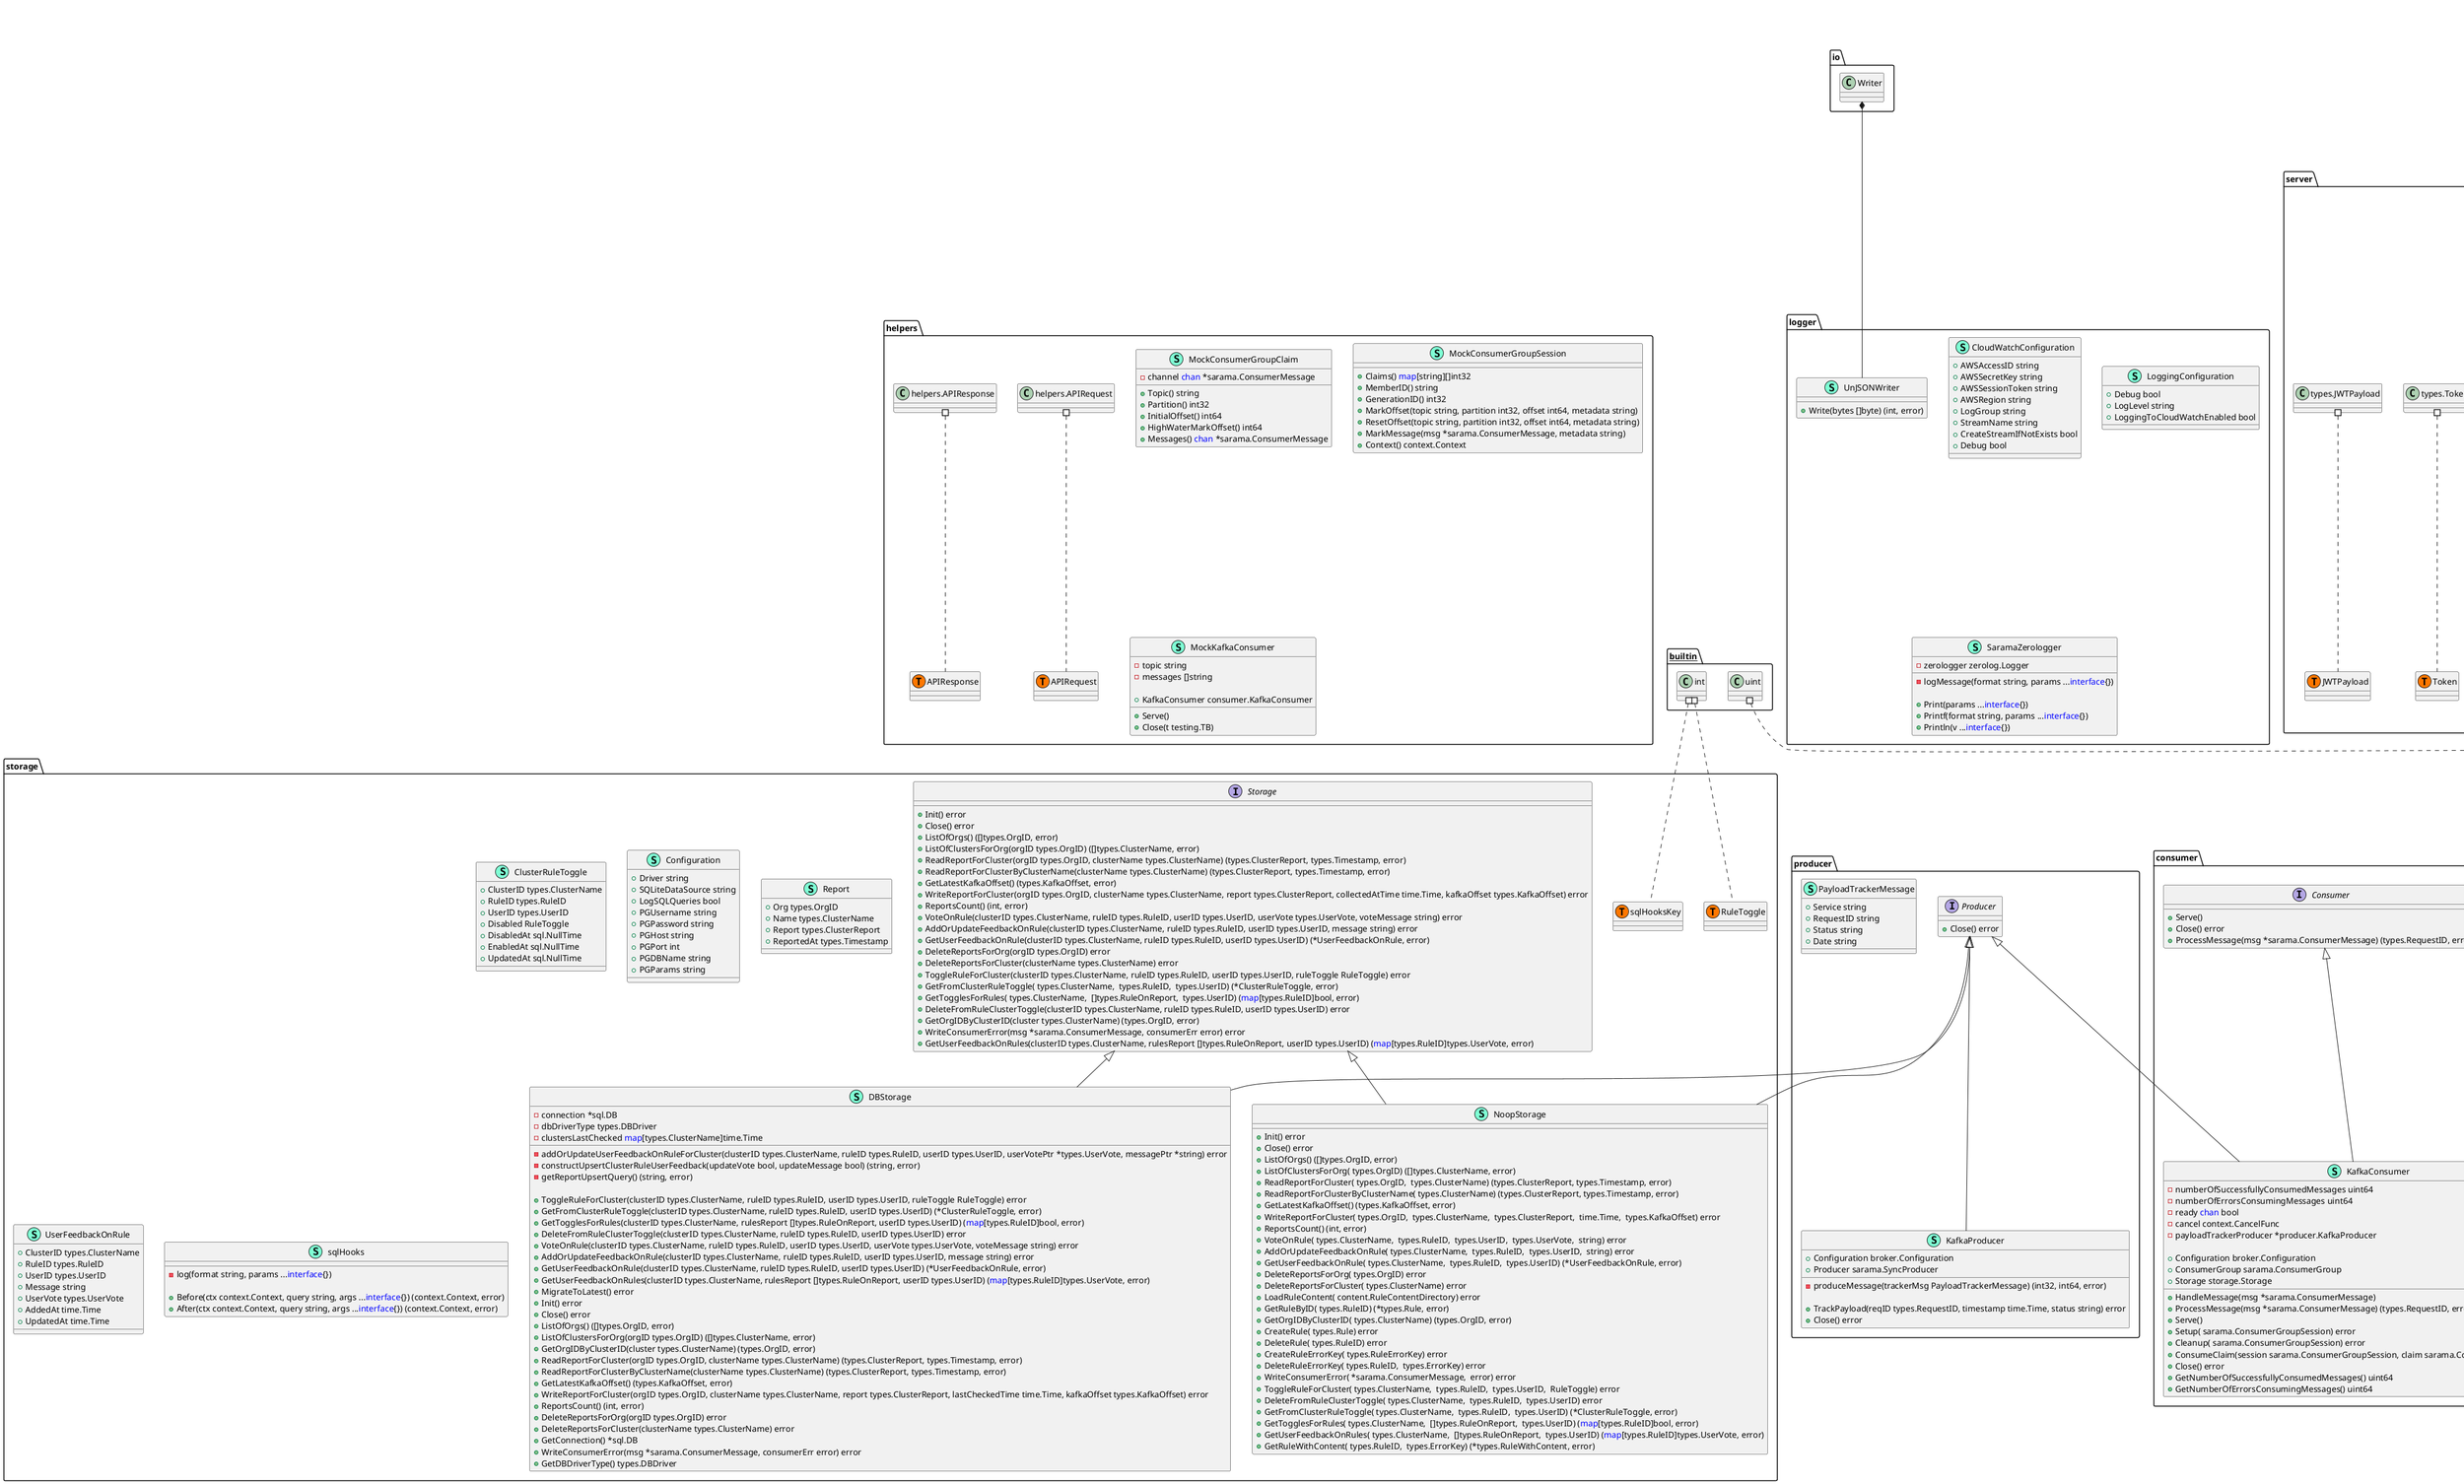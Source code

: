 @startuml
namespace broker {
    class Configuration << (S,Aquamarine) >> {
        + Address string
        + Topic string
        + PayloadTrackerTopic string
        + ServiceName string
        + Group string
        + Enabled bool
        + OrgWhitelist golang-set.Set
        + OrgWhitelistEnabled bool

    }
}


namespace consumer {
    interface Consumer  {
        + Serve() 
        + Close() error
        + ProcessMessage(msg *sarama.ConsumerMessage) (types.RequestID, error)

    }
    class KafkaConsumer << (S,Aquamarine) >> {
        - numberOfSuccessfullyConsumedMessages uint64
        - numberOfErrorsConsumingMessages uint64
        - ready <font color=blue>chan</font> bool
        - cancel context.CancelFunc
        - payloadTrackerProducer *producer.KafkaProducer

        + Configuration broker.Configuration
        + ConsumerGroup sarama.ConsumerGroup
        + Storage storage.Storage

        + HandleMessage(msg *sarama.ConsumerMessage) 
        + ProcessMessage(msg *sarama.ConsumerMessage) (types.RequestID, error)
        + Serve() 
        + Setup( sarama.ConsumerGroupSession) error
        + Cleanup( sarama.ConsumerGroupSession) error
        + ConsumeClaim(session sarama.ConsumerGroupSession, claim sarama.ConsumerGroupClaim) error
        + Close() error
        + GetNumberOfSuccessfullyConsumedMessages() uint64
        + GetNumberOfErrorsConsumingMessages() uint64

    }
    class consumer.Report << (T, #FF7700) >>  {
    }
    class incomingMessage << (S,Aquamarine) >> {
        + Organization *types.OrgID
        + ClusterName *types.ClusterName
        + Report *Report
        + LastChecked string
        + RequestID types.RequestID

    }
    class "<font color=blue>map</font>[string]*json.RawMessage" as fontcolorbluemapfontstringjsonRawMessage {
        'This class was created so that we can correctly have an alias pointing to this name. Since it contains dots that can break namespaces
    }
}

"consumer.Consumer" <|-- "consumer.KafkaConsumer"
"producer.Producer" <|-- "consumer.KafkaConsumer"

namespace helpers {
    class MockConsumerGroupClaim << (S,Aquamarine) >> {
        - channel <font color=blue>chan</font> *sarama.ConsumerMessage

        + Topic() string
        + Partition() int32
        + InitialOffset() int64
        + HighWaterMarkOffset() int64
        + Messages() <font color=blue>chan</font> *sarama.ConsumerMessage

    }
    class MockConsumerGroupSession << (S,Aquamarine) >> {
        + Claims() <font color=blue>map</font>[string][]int32
        + MemberID() string
        + GenerationID() int32
        + MarkOffset(topic string, partition int32, offset int64, metadata string) 
        + ResetOffset(topic string, partition int32, offset int64, metadata string) 
        + MarkMessage(msg *sarama.ConsumerMessage, metadata string) 
        + Context() context.Context

    }
    class MockKafkaConsumer << (S,Aquamarine) >> {
        - topic string
        - messages []string

        + KafkaConsumer consumer.KafkaConsumer

        + Serve() 
        + Close(t testing.TB) 

    }
    class helpers.APIRequest << (T, #FF7700) >>  {
    }
    class helpers.APIResponse << (T, #FF7700) >>  {
    }
    class "helpers.APIRequest" as helpersAPIRequest {
        'This class was created so that we can correctly have an alias pointing to this name. Since it contains dots that can break namespaces
    }
    class "helpers.APIResponse" as helpersAPIResponse {
        'This class was created so that we can correctly have an alias pointing to this name. Since it contains dots that can break namespaces
    }
}


namespace logger {
    class CloudWatchConfiguration << (S,Aquamarine) >> {
        + AWSAccessID string
        + AWSSecretKey string
        + AWSSessionToken string
        + AWSRegion string
        + LogGroup string
        + StreamName string
        + CreateStreamIfNotExists bool
        + Debug bool

    }
    class LoggingConfiguration << (S,Aquamarine) >> {
        + Debug bool
        + LogLevel string
        + LoggingToCloudWatchEnabled bool

    }
    class SaramaZerologger << (S,Aquamarine) >> {
        - zerologger zerolog.Logger

        - logMessage(format string, params ...<font color=blue>interface</font>{}) 

        + Print(params ...<font color=blue>interface</font>{}) 
        + Printf(format string, params ...<font color=blue>interface</font>{}) 
        + Println(v ...<font color=blue>interface</font>{}) 

    }
    class UnJSONWriter << (S,Aquamarine) >> {
        + Write(bytes []byte) (int, error)

    }
}
"io.Writer" *-- "logger.UnJSONWriter"


namespace migration {
    class Migration << (S,Aquamarine) >> {
        + StepUp Step
        + StepDown Step

    }
    class migration.Step << (T, #FF7700) >>  {
    }
    class migration.Version << (T, #FF7700) >>  {
    }
    class "<font color=blue>func</font>(*sql.Tx, types.DBDriver) error" as fontcolorbluefuncfontsqlTxtypesDBDrivererror {
        'This class was created so that we can correctly have an alias pointing to this name. Since it contains dots that can break namespaces
    }
}


namespace producer {
    class KafkaProducer << (S,Aquamarine) >> {
        + Configuration broker.Configuration
        + Producer sarama.SyncProducer

        - produceMessage(trackerMsg PayloadTrackerMessage) (int32, int64, error)

        + TrackPayload(reqID types.RequestID, timestamp time.Time, status string) error
        + Close() error

    }
    class PayloadTrackerMessage << (S,Aquamarine) >> {
        + Service string
        + RequestID string
        + Status string
        + Date string

    }
    interface Producer  {
        + Close() error

    }
}

"producer.Producer" <|-- "producer.KafkaProducer"

namespace server {
    class AuthenticationError << (S,Aquamarine) >> {
        - errString string

        + Error() string

    }
    class Configuration << (S,Aquamarine) >> {
        + Address string
        + APIPrefix string
        + APISpecFile string
        + Debug bool
        + Auth bool
        + AuthType string

    }
    class HTTPServer << (S,Aquamarine) >> {
        + Config Configuration
        + Storage storage.Storage
        + Serv *http.Server

        - addDebugEndpointsToRouter(router *mux.Router) 
        - addEndpointsToRouter(router *mux.Router) 
        - mainEndpoint(writer http.ResponseWriter, _ *http.Request) 
        - listOfOrganizations(writer http.ResponseWriter, _ *http.Request) 
        - listOfClustersForOrganization(writer http.ResponseWriter, request *http.Request) 
        - readReportForCluster(writer http.ResponseWriter, request *http.Request) 
        - checkUserClusterPermissions(writer http.ResponseWriter, request *http.Request, clusterID types.ClusterName) error
        - deleteOrganizations(writer http.ResponseWriter, request *http.Request) 
        - deleteClusters(writer http.ResponseWriter, request *http.Request) 
        - serveAPISpecFile(writer http.ResponseWriter, request *http.Request) 
        - handleOptionsMethod(nextHandler http.Handler) http.Handler
        - getAuthTokenHeader(w http.ResponseWriter, r *http.Request) (string, error)
        - readFeedbackRequestBody(writer http.ResponseWriter, request *http.Request) (types.FeedbackRequest, bool)
        - likeRule(writer http.ResponseWriter, request *http.Request) 
        - dislikeRule(writer http.ResponseWriter, request *http.Request) 
        - resetVoteOnRule(writer http.ResponseWriter, request *http.Request) 
        - voteOnRule(writer http.ResponseWriter, request *http.Request, userVote types.UserVote) 
        - getVoteOnRule(writer http.ResponseWriter, request *http.Request) 
        - readClusterRuleUserParams(writer http.ResponseWriter, request *http.Request) (types.ClusterName, types.RuleID, types.UserID, bool)
        - disableRuleForCluster(writer http.ResponseWriter, request *http.Request) 
        - enableRuleForCluster(writer http.ResponseWriter, request *http.Request) 
        - toggleRuleForCluster(writer http.ResponseWriter, request *http.Request, toggleRule storage.RuleToggle) 
        - getFeedbackAndTogglesOnRules(clusterName types.ClusterName, userID types.UserID, rules []types.RuleOnReport) ([]types.RuleOnReport, error)

        + LogRequest(nextHandler http.Handler) http.Handler
        + Initialize() http.Handler
        + Start() error
        + Stop(ctx context.Context) error
        + Authentication(next http.Handler, noAuthURLs []string) http.Handler
        + GetCurrentUserID(request *http.Request) (types.UserID, error)

    }
    class NoBodyError << (S,Aquamarine) >> {
        + Error() string

    }
    class RouterMissingParamError << (S,Aquamarine) >> {
        - paramName string

        + Error() string

    }
    class RouterParsingError << (S,Aquamarine) >> {
        - paramName string
        - paramValue <font color=blue>interface</font>{}
        - errString string

        + Error() string

    }
    class loggingResponseWriter << (S,Aquamarine) >> {
        + WriteHeader(statusCode int) 

    }
    class server.Identity << (T, #FF7700) >>  {
    }
    class server.Internal << (T, #FF7700) >>  {
    }
    class server.JWTPayload << (T, #FF7700) >>  {
    }
    class server.Token << (T, #FF7700) >>  {
    }
    class "types.Internal" as typesInternal {
        'This class was created so that we can correctly have an alias pointing to this name. Since it contains dots that can break namespaces
    }
    class "types.Identity" as typesIdentity {
        'This class was created so that we can correctly have an alias pointing to this name. Since it contains dots that can break namespaces
    }
    class "types.Token" as typesToken {
        'This class was created so that we can correctly have an alias pointing to this name. Since it contains dots that can break namespaces
    }
    class "types.JWTPayload" as typesJWTPayload {
        'This class was created so that we can correctly have an alias pointing to this name. Since it contains dots that can break namespaces
    }
}
"http.ResponseWriter" *-- "server.loggingResponseWriter"


namespace storage {
    class ClusterRuleToggle << (S,Aquamarine) >> {
        + ClusterID types.ClusterName
        + RuleID types.RuleID
        + UserID types.UserID
        + Disabled RuleToggle
        + DisabledAt sql.NullTime
        + EnabledAt sql.NullTime
        + UpdatedAt sql.NullTime

    }
    class Configuration << (S,Aquamarine) >> {
        + Driver string
        + SQLiteDataSource string
        + LogSQLQueries bool
        + PGUsername string
        + PGPassword string
        + PGHost string
        + PGPort int
        + PGDBName string
        + PGParams string

    }
    class DBStorage << (S,Aquamarine) >> {
        - connection *sql.DB
        - dbDriverType types.DBDriver
        - clustersLastChecked <font color=blue>map</font>[types.ClusterName]time.Time

        - addOrUpdateUserFeedbackOnRuleForCluster(clusterID types.ClusterName, ruleID types.RuleID, userID types.UserID, userVotePtr *types.UserVote, messagePtr *string) error
        - constructUpsertClusterRuleUserFeedback(updateVote bool, updateMessage bool) (string, error)
        - getReportUpsertQuery() (string, error)

        + ToggleRuleForCluster(clusterID types.ClusterName, ruleID types.RuleID, userID types.UserID, ruleToggle RuleToggle) error
        + GetFromClusterRuleToggle(clusterID types.ClusterName, ruleID types.RuleID, userID types.UserID) (*ClusterRuleToggle, error)
        + GetTogglesForRules(clusterID types.ClusterName, rulesReport []types.RuleOnReport, userID types.UserID) (<font color=blue>map</font>[types.RuleID]bool, error)
        + DeleteFromRuleClusterToggle(clusterID types.ClusterName, ruleID types.RuleID, userID types.UserID) error
        + VoteOnRule(clusterID types.ClusterName, ruleID types.RuleID, userID types.UserID, userVote types.UserVote, voteMessage string) error
        + AddOrUpdateFeedbackOnRule(clusterID types.ClusterName, ruleID types.RuleID, userID types.UserID, message string) error
        + GetUserFeedbackOnRule(clusterID types.ClusterName, ruleID types.RuleID, userID types.UserID) (*UserFeedbackOnRule, error)
        + GetUserFeedbackOnRules(clusterID types.ClusterName, rulesReport []types.RuleOnReport, userID types.UserID) (<font color=blue>map</font>[types.RuleID]types.UserVote, error)
        + MigrateToLatest() error
        + Init() error
        + Close() error
        + ListOfOrgs() ([]types.OrgID, error)
        + ListOfClustersForOrg(orgID types.OrgID) ([]types.ClusterName, error)
        + GetOrgIDByClusterID(cluster types.ClusterName) (types.OrgID, error)
        + ReadReportForCluster(orgID types.OrgID, clusterName types.ClusterName) (types.ClusterReport, types.Timestamp, error)
        + ReadReportForClusterByClusterName(clusterName types.ClusterName) (types.ClusterReport, types.Timestamp, error)
        + GetLatestKafkaOffset() (types.KafkaOffset, error)
        + WriteReportForCluster(orgID types.OrgID, clusterName types.ClusterName, report types.ClusterReport, lastCheckedTime time.Time, kafkaOffset types.KafkaOffset) error
        + ReportsCount() (int, error)
        + DeleteReportsForOrg(orgID types.OrgID) error
        + DeleteReportsForCluster(clusterName types.ClusterName) error
        + GetConnection() *sql.DB
        + WriteConsumerError(msg *sarama.ConsumerMessage, consumerErr error) error
        + GetDBDriverType() types.DBDriver

    }
    class NoopStorage << (S,Aquamarine) >> {
        + Init() error
        + Close() error
        + ListOfOrgs() ([]types.OrgID, error)
        + ListOfClustersForOrg( types.OrgID) ([]types.ClusterName, error)
        + ReadReportForCluster( types.OrgID,  types.ClusterName) (types.ClusterReport, types.Timestamp, error)
        + ReadReportForClusterByClusterName( types.ClusterName) (types.ClusterReport, types.Timestamp, error)
        + GetLatestKafkaOffset() (types.KafkaOffset, error)
        + WriteReportForCluster( types.OrgID,  types.ClusterName,  types.ClusterReport,  time.Time,  types.KafkaOffset) error
        + ReportsCount() (int, error)
        + VoteOnRule( types.ClusterName,  types.RuleID,  types.UserID,  types.UserVote,  string) error
        + AddOrUpdateFeedbackOnRule( types.ClusterName,  types.RuleID,  types.UserID,  string) error
        + GetUserFeedbackOnRule( types.ClusterName,  types.RuleID,  types.UserID) (*UserFeedbackOnRule, error)
        + DeleteReportsForOrg( types.OrgID) error
        + DeleteReportsForCluster( types.ClusterName) error
        + LoadRuleContent( content.RuleContentDirectory) error
        + GetRuleByID( types.RuleID) (*types.Rule, error)
        + GetOrgIDByClusterID( types.ClusterName) (types.OrgID, error)
        + CreateRule( types.Rule) error
        + DeleteRule( types.RuleID) error
        + CreateRuleErrorKey( types.RuleErrorKey) error
        + DeleteRuleErrorKey( types.RuleID,  types.ErrorKey) error
        + WriteConsumerError( *sarama.ConsumerMessage,  error) error
        + ToggleRuleForCluster( types.ClusterName,  types.RuleID,  types.UserID,  RuleToggle) error
        + DeleteFromRuleClusterToggle( types.ClusterName,  types.RuleID,  types.UserID) error
        + GetFromClusterRuleToggle( types.ClusterName,  types.RuleID,  types.UserID) (*ClusterRuleToggle, error)
        + GetTogglesForRules( types.ClusterName,  []types.RuleOnReport,  types.UserID) (<font color=blue>map</font>[types.RuleID]bool, error)
        + GetUserFeedbackOnRules( types.ClusterName,  []types.RuleOnReport,  types.UserID) (<font color=blue>map</font>[types.RuleID]types.UserVote, error)
        + GetRuleWithContent( types.RuleID,  types.ErrorKey) (*types.RuleWithContent, error)

    }
    class Report << (S,Aquamarine) >> {
        + Org types.OrgID
        + Name types.ClusterName
        + Report types.ClusterReport
        + ReportedAt types.Timestamp

    }
    interface Storage  {
        + Init() error
        + Close() error
        + ListOfOrgs() ([]types.OrgID, error)
        + ListOfClustersForOrg(orgID types.OrgID) ([]types.ClusterName, error)
        + ReadReportForCluster(orgID types.OrgID, clusterName types.ClusterName) (types.ClusterReport, types.Timestamp, error)
        + ReadReportForClusterByClusterName(clusterName types.ClusterName) (types.ClusterReport, types.Timestamp, error)
        + GetLatestKafkaOffset() (types.KafkaOffset, error)
        + WriteReportForCluster(orgID types.OrgID, clusterName types.ClusterName, report types.ClusterReport, collectedAtTime time.Time, kafkaOffset types.KafkaOffset) error
        + ReportsCount() (int, error)
        + VoteOnRule(clusterID types.ClusterName, ruleID types.RuleID, userID types.UserID, userVote types.UserVote, voteMessage string) error
        + AddOrUpdateFeedbackOnRule(clusterID types.ClusterName, ruleID types.RuleID, userID types.UserID, message string) error
        + GetUserFeedbackOnRule(clusterID types.ClusterName, ruleID types.RuleID, userID types.UserID) (*UserFeedbackOnRule, error)
        + DeleteReportsForOrg(orgID types.OrgID) error
        + DeleteReportsForCluster(clusterName types.ClusterName) error
        + ToggleRuleForCluster(clusterID types.ClusterName, ruleID types.RuleID, userID types.UserID, ruleToggle RuleToggle) error
        + GetFromClusterRuleToggle( types.ClusterName,  types.RuleID,  types.UserID) (*ClusterRuleToggle, error)
        + GetTogglesForRules( types.ClusterName,  []types.RuleOnReport,  types.UserID) (<font color=blue>map</font>[types.RuleID]bool, error)
        + DeleteFromRuleClusterToggle(clusterID types.ClusterName, ruleID types.RuleID, userID types.UserID) error
        + GetOrgIDByClusterID(cluster types.ClusterName) (types.OrgID, error)
        + WriteConsumerError(msg *sarama.ConsumerMessage, consumerErr error) error
        + GetUserFeedbackOnRules(clusterID types.ClusterName, rulesReport []types.RuleOnReport, userID types.UserID) (<font color=blue>map</font>[types.RuleID]types.UserVote, error)

    }
    class UserFeedbackOnRule << (S,Aquamarine) >> {
        + ClusterID types.ClusterName
        + RuleID types.RuleID
        + UserID types.UserID
        + Message string
        + UserVote types.UserVote
        + AddedAt time.Time
        + UpdatedAt time.Time

    }
    class sqlHooks << (S,Aquamarine) >> {
        - log(format string, params ...<font color=blue>interface</font>{}) 

        + Before(ctx context.Context, query string, args ...<font color=blue>interface</font>{}) (context.Context, error)
        + After(ctx context.Context, query string, args ...<font color=blue>interface</font>{}) (context.Context, error)

    }
    class storage.RuleToggle << (T, #FF7700) >>  {
    }
    class storage.sqlHooksKey << (T, #FF7700) >>  {
    }
}

"producer.Producer" <|-- "storage.DBStorage"
"storage.Storage" <|-- "storage.DBStorage"
"producer.Producer" <|-- "storage.NoopStorage"
"storage.Storage" <|-- "storage.NoopStorage"

namespace tests {
    class ClustersResponse << (S,Aquamarine) >> {
        + Clusters []string
        + Status string

    }
    class OrganizationsResponse << (S,Aquamarine) >> {
        + Organizations []int
        + Status string

    }
    class RuleVoteResponse << (S,Aquamarine) >> {
        + RuleVote int
        + Status string

    }
    class StatusOnlyResponse << (S,Aquamarine) >> {
        + Status string

    }
}


namespace types {
    class FeedbackRequest << (S,Aquamarine) >> {
        + Message string

    }
    class ForeignKeyError << (S,Aquamarine) >> {
        + TableName string
        + ForeignKeyName string
        + Details string

        + Error() string

    }
    class TableAlreadyExistsError << (S,Aquamarine) >> {
        - tableName string

        + Error() string

    }
    class TableNotFoundError << (S,Aquamarine) >> {
        - tableName string

        + Error() string

    }
    class ValidationError << (S,Aquamarine) >> {
        + ParamName string
        + ParamValue <font color=blue>interface</font>{}
        + ErrString string

        + Error() string

    }
    class types.ClusterName << (T, #FF7700) >>  {
    }
    class types.ClusterReport << (T, #FF7700) >>  {
    }
    class types.DBDriver << (T, #FF7700) >>  {
    }
    class types.DisabledRuleResponse << (T, #FF7700) >>  {
    }
    class types.ErrorKey << (T, #FF7700) >>  {
    }
    class types.Identity << (T, #FF7700) >>  {
    }
    class types.Internal << (T, #FF7700) >>  {
    }
    class types.ItemNotFoundError << (T, #FF7700) >>  {
    }
    class types.KafkaOffset << (T, #FF7700) >>  {
    }
    class types.OrgID << (T, #FF7700) >>  {
    }
    class types.ReportResponse << (T, #FF7700) >>  {
    }
    class types.ReportResponseMeta << (T, #FF7700) >>  {
    }
    class types.ReportRules << (T, #FF7700) >>  {
    }
    class types.RequestID << (T, #FF7700) >>  {
    }
    class types.Rule << (T, #FF7700) >>  {
    }
    class types.RuleErrorKey << (T, #FF7700) >>  {
    }
    class types.RuleID << (T, #FF7700) >>  {
    }
    class types.RuleOnReport << (T, #FF7700) >>  {
    }
    class types.RuleWithContent << (T, #FF7700) >>  {
    }
    class types.Timestamp << (T, #FF7700) >>  {
    }
    class types.UserID << (T, #FF7700) >>  {
    }
    class types.UserVote << (T, #FF7700) >>  {
    }
    class "types.ReportResponse" as typesReportResponse {
        'This class was created so that we can correctly have an alias pointing to this name. Since it contains dots that can break namespaces
    }
    class "types.DBDriver" as typesDBDriver {
        'This class was created so that we can correctly have an alias pointing to this name. Since it contains dots that can break namespaces
    }
    class "types.ClusterName" as typesClusterName {
        'This class was created so that we can correctly have an alias pointing to this name. Since it contains dots that can break namespaces
    }
    class "types.UserVote" as typesUserVote {
        'This class was created so that we can correctly have an alias pointing to this name. Since it contains dots that can break namespaces
    }
    class "types.RuleOnReport" as typesRuleOnReport {
        'This class was created so that we can correctly have an alias pointing to this name. Since it contains dots that can break namespaces
    }
    class "types.Internal" as typesInternal {
        'This class was created so that we can correctly have an alias pointing to this name. Since it contains dots that can break namespaces
    }
    class "types.ItemNotFoundError" as typesItemNotFoundError {
        'This class was created so that we can correctly have an alias pointing to this name. Since it contains dots that can break namespaces
    }
    class "types.ReportRules" as typesReportRules {
        'This class was created so that we can correctly have an alias pointing to this name. Since it contains dots that can break namespaces
    }
    class "types.DisabledRuleResponse" as typesDisabledRuleResponse {
        'This class was created so that we can correctly have an alias pointing to this name. Since it contains dots that can break namespaces
    }
    class "types.KafkaOffset" as typesKafkaOffset {
        'This class was created so that we can correctly have an alias pointing to this name. Since it contains dots that can break namespaces
    }
    class "types.RuleID" as typesRuleID {
        'This class was created so that we can correctly have an alias pointing to this name. Since it contains dots that can break namespaces
    }
    class "types.ErrorKey" as typesErrorKey {
        'This class was created so that we can correctly have an alias pointing to this name. Since it contains dots that can break namespaces
    }
    class "types.RuleErrorKey" as typesRuleErrorKey {
        'This class was created so that we can correctly have an alias pointing to this name. Since it contains dots that can break namespaces
    }
    class "types.Identity" as typesIdentity {
        'This class was created so that we can correctly have an alias pointing to this name. Since it contains dots that can break namespaces
    }
    class "types.UserID" as typesUserID {
        'This class was created so that we can correctly have an alias pointing to this name. Since it contains dots that can break namespaces
    }
    class "types.Timestamp" as typesTimestamp {
        'This class was created so that we can correctly have an alias pointing to this name. Since it contains dots that can break namespaces
    }
    class "types.ReportResponseMeta" as typesReportResponseMeta {
        'This class was created so that we can correctly have an alias pointing to this name. Since it contains dots that can break namespaces
    }
    class "types.Rule" as typesRule {
        'This class was created so that we can correctly have an alias pointing to this name. Since it contains dots that can break namespaces
    }
    class "types.RuleWithContent" as typesRuleWithContent {
        'This class was created so that we can correctly have an alias pointing to this name. Since it contains dots that can break namespaces
    }
    class "types.OrgID" as typesOrgID {
        'This class was created so that we can correctly have an alias pointing to this name. Since it contains dots that can break namespaces
    }
    class "types.ClusterReport" as typesClusterReport {
        'This class was created so that we can correctly have an alias pointing to this name. Since it contains dots that can break namespaces
    }
    class "types.RequestID" as typesRequestID {
        'This class was created so that we can correctly have an alias pointing to this name. Since it contains dots that can break namespaces
    }
}


"__builtin__.int" #.. "storage.RuleToggle"
"__builtin__.int" #.. "storage.sqlHooksKey"
"__builtin__.uint" #.. "migration.Version"
"consumer.fontcolorbluemapfontstringjsonRawMessage" #.. "consumer.Report"
"helpers.helpersAPIRequest" #.. "helpers.APIRequest"
"helpers.helpersAPIResponse" #.. "helpers.APIResponse"
"migration.fontcolorbluefuncfontsqlTxtypesDBDrivererror" #.. "migration.Step"
"server.typesIdentity" #.. "server.Identity"
"server.typesInternal" #.. "server.Internal"
"server.typesJWTPayload" #.. "server.JWTPayload"
"server.typesToken" #.. "server.Token"
"types.typesClusterName" #.. "types.ClusterName"
"types.typesClusterReport" #.. "types.ClusterReport"
"types.typesDBDriver" #.. "types.DBDriver"
"types.typesDisabledRuleResponse" #.. "types.DisabledRuleResponse"
"types.typesErrorKey" #.. "types.ErrorKey"
"types.typesIdentity" #.. "types.Identity"
"types.typesInternal" #.. "types.Internal"
"types.typesItemNotFoundError" #.. "types.ItemNotFoundError"
"types.typesKafkaOffset" #.. "types.KafkaOffset"
"types.typesOrgID" #.. "types.OrgID"
"types.typesReportResponse" #.. "types.ReportResponse"
"types.typesReportResponseMeta" #.. "types.ReportResponseMeta"
"types.typesReportRules" #.. "types.ReportRules"
"types.typesRequestID" #.. "types.RequestID"
"types.typesRule" #.. "types.Rule"
"types.typesRuleErrorKey" #.. "types.RuleErrorKey"
"types.typesRuleID" #.. "types.RuleID"
"types.typesRuleOnReport" #.. "types.RuleOnReport"
"types.typesRuleWithContent" #.. "types.RuleWithContent"
"types.typesTimestamp" #.. "types.Timestamp"
"types.typesUserID" #.. "types.UserID"
"types.typesUserVote" #.. "types.UserVote"
@enduml
